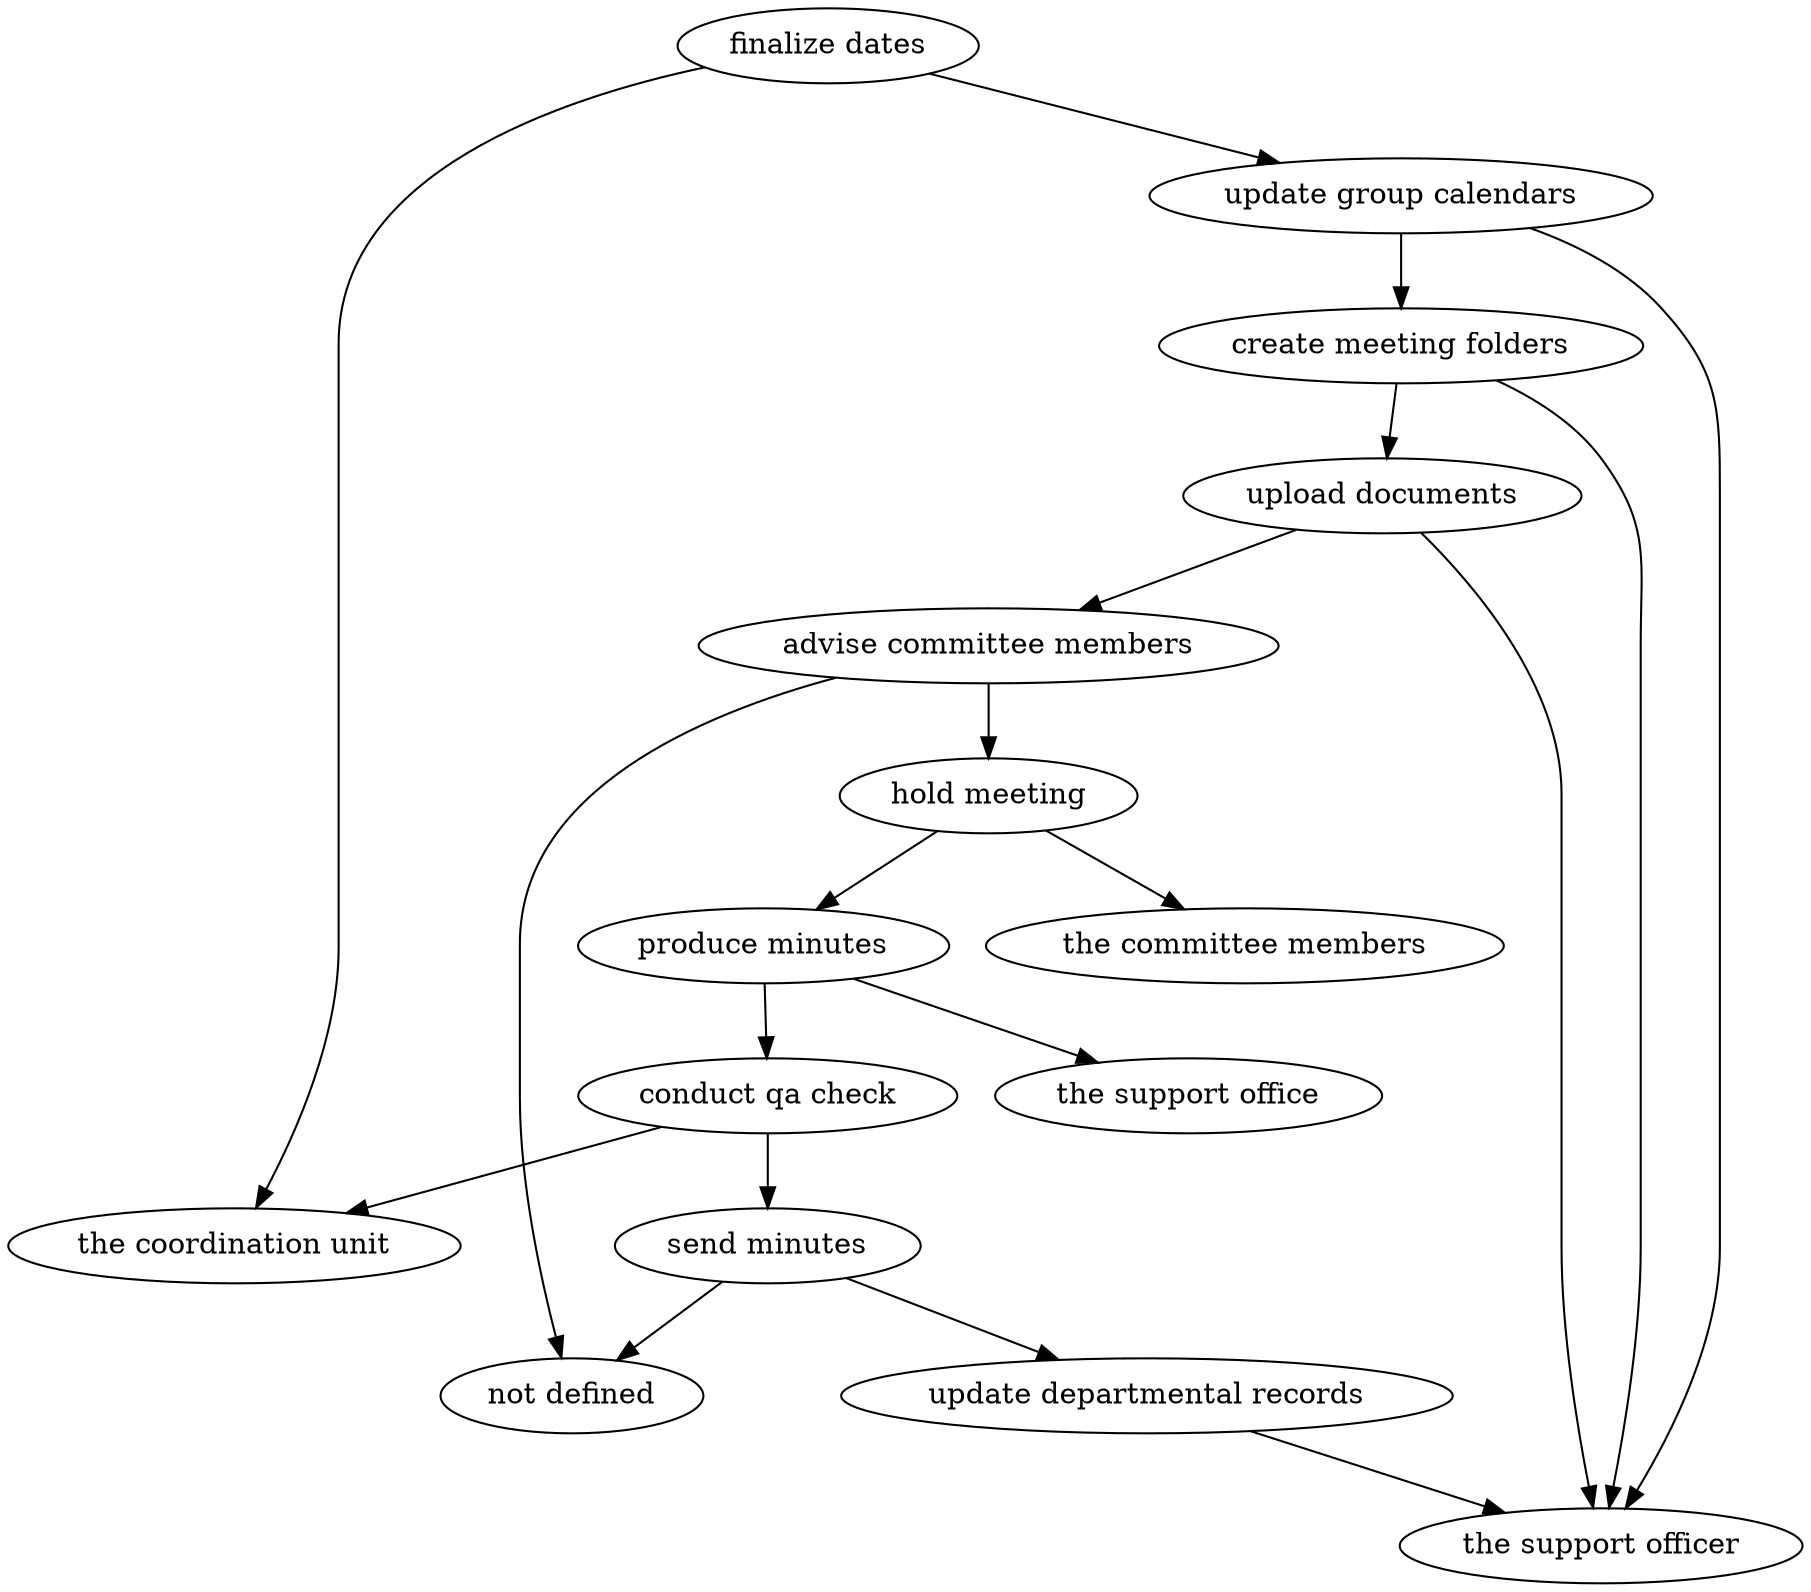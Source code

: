 strict digraph "doc-9.4" {
	graph [name="doc-9.4"];
	"finalize dates"	[attrs="{'type': 'Activity', 'label': 'finalize dates'}"];
	"update group calendars"	[attrs="{'type': 'Activity', 'label': 'update group calendars'}"];
	"finalize dates" -> "update group calendars"	[attrs="{'type': 'flow', 'label': 'flow'}"];
	"the coordination unit"	[attrs="{'type': 'Actor', 'label': 'the coordination unit'}"];
	"finalize dates" -> "the coordination unit"	[attrs="{'type': 'actor performer', 'label': 'actor performer'}"];
	"create meeting folders"	[attrs="{'type': 'Activity', 'label': 'create meeting folders'}"];
	"update group calendars" -> "create meeting folders"	[attrs="{'type': 'flow', 'label': 'flow'}"];
	"the support officer"	[attrs="{'type': 'Actor', 'label': 'the support officer'}"];
	"update group calendars" -> "the support officer"	[attrs="{'type': 'actor performer', 'label': 'actor performer'}"];
	"upload documents"	[attrs="{'type': 'Activity', 'label': 'upload documents'}"];
	"create meeting folders" -> "upload documents"	[attrs="{'type': 'flow', 'label': 'flow'}"];
	"create meeting folders" -> "the support officer"	[attrs="{'type': 'actor performer', 'label': 'actor performer'}"];
	"advise committee members"	[attrs="{'type': 'Activity', 'label': 'advise committee members'}"];
	"upload documents" -> "advise committee members"	[attrs="{'type': 'flow', 'label': 'flow'}"];
	"upload documents" -> "the support officer"	[attrs="{'type': 'actor performer', 'label': 'actor performer'}"];
	"hold meeting"	[attrs="{'type': 'Activity', 'label': 'hold meeting'}"];
	"advise committee members" -> "hold meeting"	[attrs="{'type': 'flow', 'label': 'flow'}"];
	"not defined"	[attrs="{'type': 'Actor', 'label': 'not defined'}"];
	"advise committee members" -> "not defined"	[attrs="{'type': 'actor performer', 'label': 'actor performer'}"];
	"produce minutes"	[attrs="{'type': 'Activity', 'label': 'produce minutes'}"];
	"hold meeting" -> "produce minutes"	[attrs="{'type': 'flow', 'label': 'flow'}"];
	"the committee members"	[attrs="{'type': 'Actor', 'label': 'the committee members'}"];
	"hold meeting" -> "the committee members"	[attrs="{'type': 'actor performer', 'label': 'actor performer'}"];
	"conduct qa check"	[attrs="{'type': 'Activity', 'label': 'conduct qa check'}"];
	"produce minutes" -> "conduct qa check"	[attrs="{'type': 'flow', 'label': 'flow'}"];
	"the support office"	[attrs="{'type': 'Actor', 'label': 'the support office'}"];
	"produce minutes" -> "the support office"	[attrs="{'type': 'actor performer', 'label': 'actor performer'}"];
	"send minutes"	[attrs="{'type': 'Activity', 'label': 'send minutes'}"];
	"conduct qa check" -> "send minutes"	[attrs="{'type': 'flow', 'label': 'flow'}"];
	"conduct qa check" -> "the coordination unit"	[attrs="{'type': 'actor performer', 'label': 'actor performer'}"];
	"update departmental records"	[attrs="{'type': 'Activity', 'label': 'update departmental records'}"];
	"send minutes" -> "update departmental records"	[attrs="{'type': 'flow', 'label': 'flow'}"];
	"send minutes" -> "not defined"	[attrs="{'type': 'actor performer', 'label': 'actor performer'}"];
	"update departmental records" -> "the support officer"	[attrs="{'type': 'actor performer', 'label': 'actor performer'}"];
}
